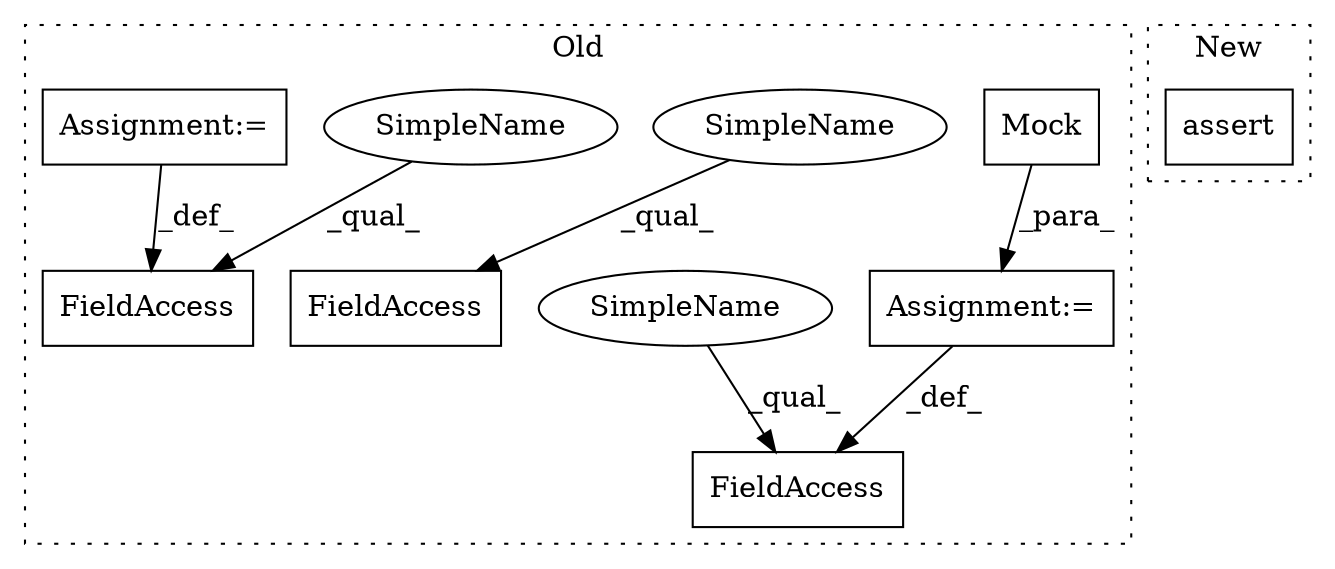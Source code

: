 digraph G {
subgraph cluster0 {
1 [label="Mock" a="32" s="811,908" l="10,2" shape="box"];
3 [label="Assignment:=" a="7" s="810" l="1" shape="box"];
4 [label="FieldAccess" a="22" s="775" l="35" shape="box"];
5 [label="FieldAccess" a="22" s="694" l="19" shape="box"];
6 [label="FieldAccess" a="22" s="916" l="19" shape="box"];
7 [label="Assignment:=" a="7" s="713" l="1" shape="box"];
8 [label="SimpleName" a="42" s="775" l="9" shape="ellipse"];
9 [label="SimpleName" a="42" s="916" l="9" shape="ellipse"];
10 [label="SimpleName" a="42" s="694" l="9" shape="ellipse"];
label = "Old";
style="dotted";
}
subgraph cluster1 {
2 [label="assert" a="6" s="3253" l="7" shape="box"];
label = "New";
style="dotted";
}
1 -> 3 [label="_para_"];
3 -> 4 [label="_def_"];
7 -> 5 [label="_def_"];
8 -> 4 [label="_qual_"];
9 -> 6 [label="_qual_"];
10 -> 5 [label="_qual_"];
}